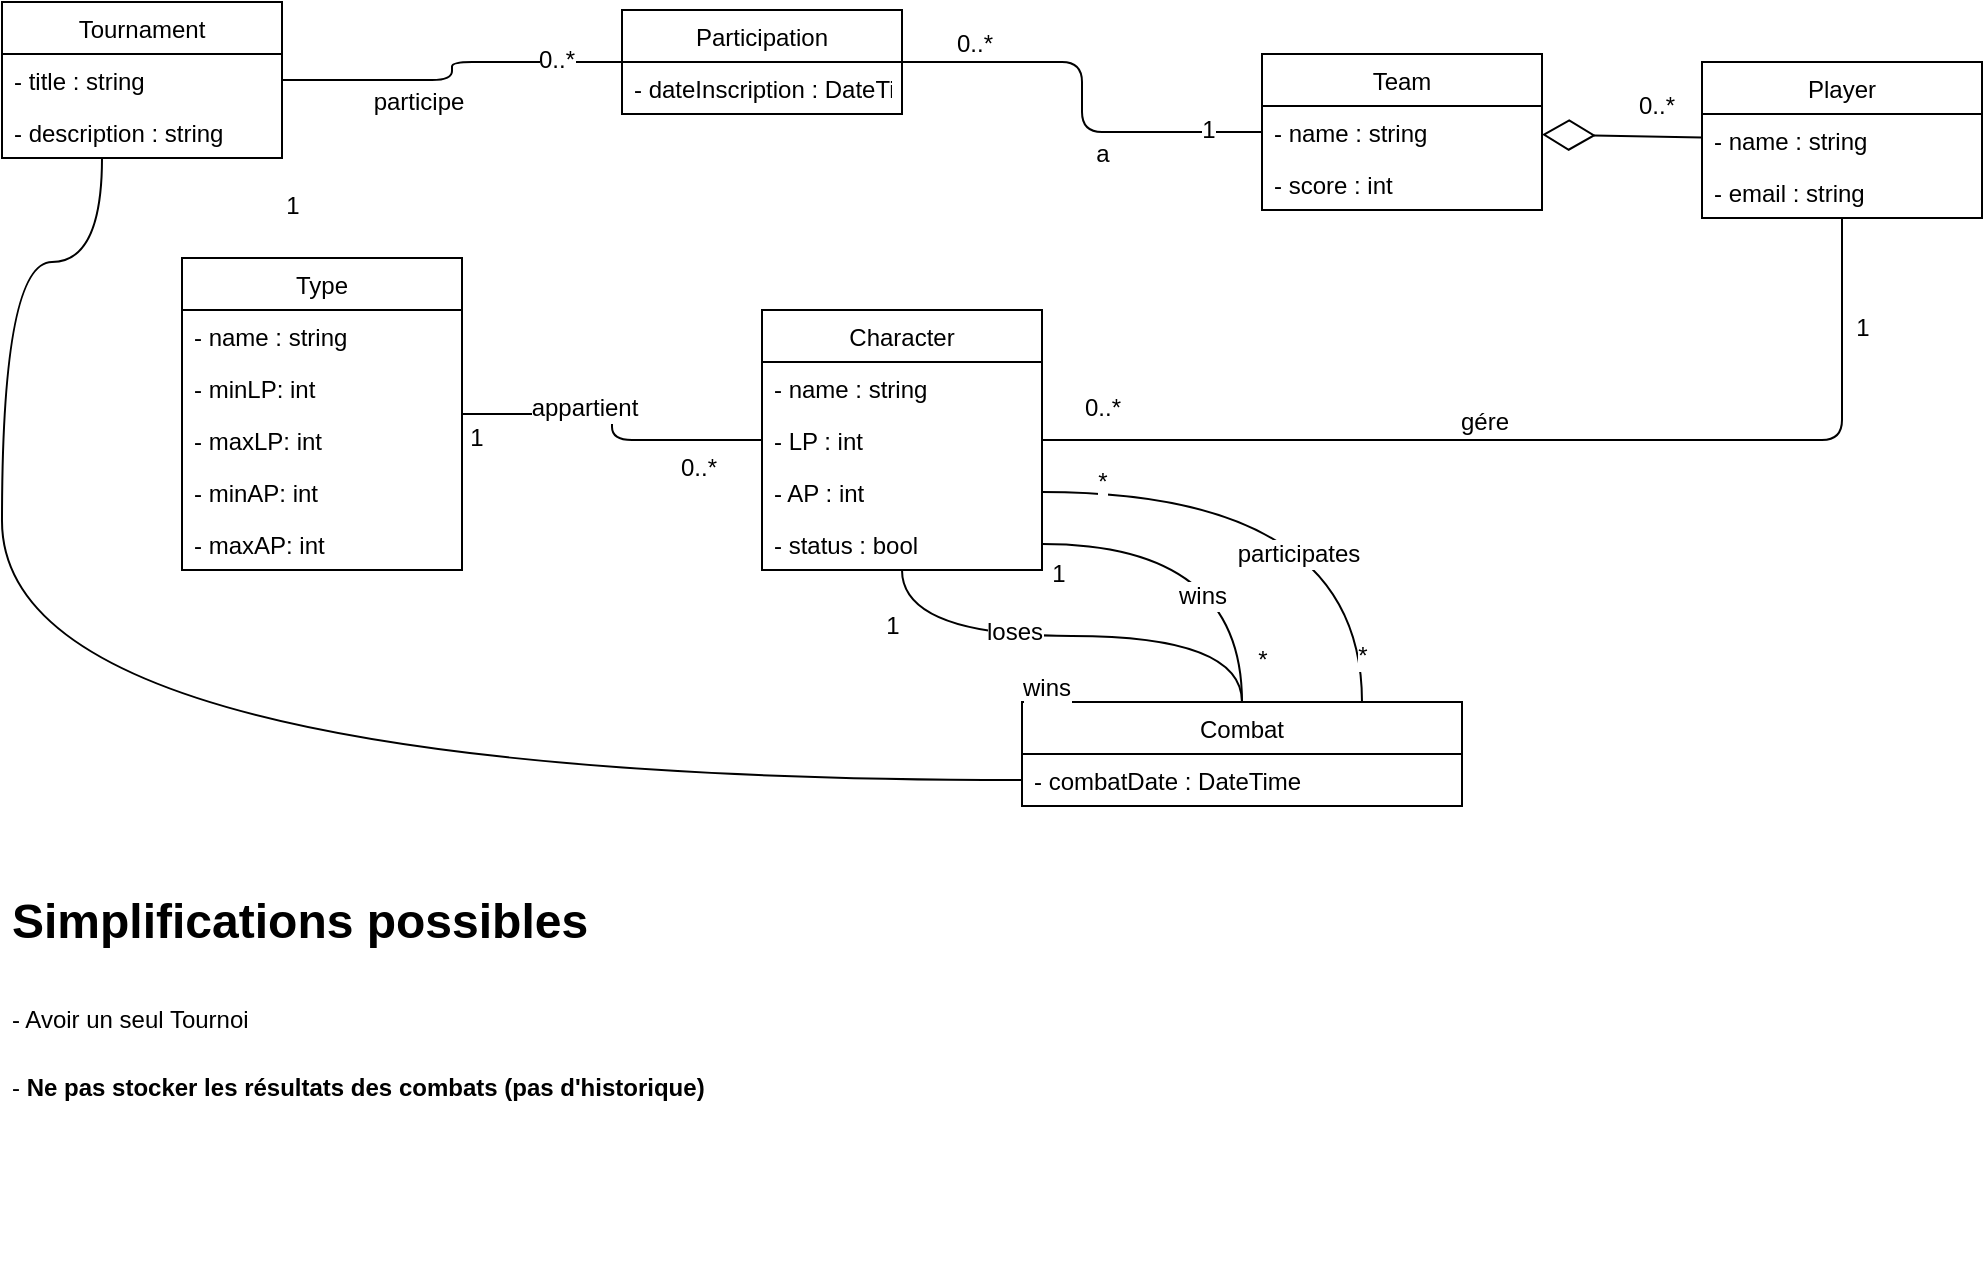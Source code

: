 <mxfile version="12.2.4" pages="1"><diagram id="wX1Cw5YeF97Y-G3zL2Mu" name="Page-1"><mxGraphModel dx="1216" dy="441" grid="1" gridSize="10" guides="1" tooltips="1" connect="1" arrows="1" fold="1" page="1" pageScale="1" pageWidth="850" pageHeight="1100" math="0" shadow="0"><root><mxCell id="0"/><mxCell id="1" parent="0"/><mxCell id="2" value="Player" style="swimlane;fontStyle=0;childLayout=stackLayout;horizontal=1;startSize=26;fillColor=none;horizontalStack=0;resizeParent=1;resizeParentMax=0;resizeLast=0;collapsible=1;marginBottom=0;" parent="1" vertex="1"><mxGeometry x="870" y="70" width="140" height="78" as="geometry"/></mxCell><mxCell id="3" value="- name : string" style="text;strokeColor=none;fillColor=none;align=left;verticalAlign=top;spacingLeft=4;spacingRight=4;overflow=hidden;rotatable=0;points=[[0,0.5],[1,0.5]];portConstraint=eastwest;" parent="2" vertex="1"><mxGeometry y="26" width="140" height="26" as="geometry"/></mxCell><mxCell id="68" value="- email : string" style="text;strokeColor=none;fillColor=none;align=left;verticalAlign=top;spacingLeft=4;spacingRight=4;overflow=hidden;rotatable=0;points=[[0,0.5],[1,0.5]];portConstraint=eastwest;" parent="2" vertex="1"><mxGeometry y="52" width="140" height="26" as="geometry"/></mxCell><mxCell id="6" value="Character" style="swimlane;fontStyle=0;childLayout=stackLayout;horizontal=1;startSize=26;fillColor=none;horizontalStack=0;resizeParent=1;resizeParentMax=0;resizeLast=0;collapsible=1;marginBottom=0;" parent="1" vertex="1"><mxGeometry x="400" y="194" width="140" height="130" as="geometry"/></mxCell><mxCell id="7" value="- name : string" style="text;strokeColor=none;fillColor=none;align=left;verticalAlign=top;spacingLeft=4;spacingRight=4;overflow=hidden;rotatable=0;points=[[0,0.5],[1,0.5]];portConstraint=eastwest;" parent="6" vertex="1"><mxGeometry y="26" width="140" height="26" as="geometry"/></mxCell><mxCell id="29" value="- LP : int" style="text;strokeColor=none;fillColor=none;align=left;verticalAlign=top;spacingLeft=4;spacingRight=4;overflow=hidden;rotatable=0;points=[[0,0.5],[1,0.5]];portConstraint=eastwest;" parent="6" vertex="1"><mxGeometry y="52" width="140" height="26" as="geometry"/></mxCell><mxCell id="69" value="- AP : int" style="text;strokeColor=none;fillColor=none;align=left;verticalAlign=top;spacingLeft=4;spacingRight=4;overflow=hidden;rotatable=0;points=[[0,0.5],[1,0.5]];portConstraint=eastwest;" parent="6" vertex="1"><mxGeometry y="78" width="140" height="26" as="geometry"/></mxCell><mxCell id="32" value="- status : bool" style="text;strokeColor=none;fillColor=none;align=left;verticalAlign=top;spacingLeft=4;spacingRight=4;overflow=hidden;rotatable=0;points=[[0,0.5],[1,0.5]];portConstraint=eastwest;" parent="6" vertex="1"><mxGeometry y="104" width="140" height="26" as="geometry"/></mxCell><mxCell id="8" value="Type" style="swimlane;fontStyle=0;childLayout=stackLayout;horizontal=1;startSize=26;fillColor=none;horizontalStack=0;resizeParent=1;resizeParentMax=0;resizeLast=0;collapsible=1;marginBottom=0;" parent="1" vertex="1"><mxGeometry x="110" y="168" width="140" height="156" as="geometry"/></mxCell><mxCell id="9" value="- name : string" style="text;strokeColor=none;fillColor=none;align=left;verticalAlign=top;spacingLeft=4;spacingRight=4;overflow=hidden;rotatable=0;points=[[0,0.5],[1,0.5]];portConstraint=eastwest;" parent="8" vertex="1"><mxGeometry y="26" width="140" height="26" as="geometry"/></mxCell><mxCell id="10" value="- minLP: int" style="text;strokeColor=none;fillColor=none;align=left;verticalAlign=top;spacingLeft=4;spacingRight=4;overflow=hidden;rotatable=0;points=[[0,0.5],[1,0.5]];portConstraint=eastwest;" parent="8" vertex="1"><mxGeometry y="52" width="140" height="26" as="geometry"/></mxCell><mxCell id="11" value="- maxLP: int" style="text;strokeColor=none;fillColor=none;align=left;verticalAlign=top;spacingLeft=4;spacingRight=4;overflow=hidden;rotatable=0;points=[[0,0.5],[1,0.5]];portConstraint=eastwest;" parent="8" vertex="1"><mxGeometry y="78" width="140" height="26" as="geometry"/></mxCell><mxCell id="13" value="- minAP: int" style="text;strokeColor=none;fillColor=none;align=left;verticalAlign=top;spacingLeft=4;spacingRight=4;overflow=hidden;rotatable=0;points=[[0,0.5],[1,0.5]];portConstraint=eastwest;" parent="8" vertex="1"><mxGeometry y="104" width="140" height="26" as="geometry"/></mxCell><mxCell id="14" value="- maxAP: int" style="text;strokeColor=none;fillColor=none;align=left;verticalAlign=top;spacingLeft=4;spacingRight=4;overflow=hidden;rotatable=0;points=[[0,0.5],[1,0.5]];portConstraint=eastwest;" parent="8" vertex="1"><mxGeometry y="130" width="140" height="26" as="geometry"/></mxCell><mxCell id="15" value="" style="endArrow=none;html=1;edgeStyle=orthogonalEdgeStyle;" parent="1" source="6" target="8" edge="1"><mxGeometry relative="1" as="geometry"><mxPoint x="20" y="250" as="sourcePoint"/><mxPoint x="180" y="250" as="targetPoint"/></mxGeometry></mxCell><mxCell id="18" value="appartient" style="text;html=1;resizable=0;points=[];align=center;verticalAlign=middle;labelBackgroundColor=#ffffff;" parent="15" vertex="1" connectable="0"><mxGeometry x="-0.205" y="-2" relative="1" as="geometry"><mxPoint x="-24" y="-14" as="offset"/></mxGeometry></mxCell><mxCell id="19" value="1" style="text;html=1;resizable=0;points=[];align=center;verticalAlign=middle;labelBackgroundColor=#ffffff;" parent="15" vertex="1" connectable="0"><mxGeometry x="0.826" y="-1" relative="1" as="geometry"><mxPoint x="-7" y="13" as="offset"/></mxGeometry></mxCell><mxCell id="20" value="0..*" style="text;html=1;resizable=0;points=[];align=center;verticalAlign=middle;labelBackgroundColor=#ffffff;" parent="15" vertex="1" connectable="0"><mxGeometry x="-0.879" y="2" relative="1" as="geometry"><mxPoint x="-22" y="12" as="offset"/></mxGeometry></mxCell><mxCell id="22" value="" style="endArrow=none;html=1;edgeStyle=orthogonalEdgeStyle;" parent="1" source="6" target="2" edge="1"><mxGeometry relative="1" as="geometry"><mxPoint x="505" y="296" as="sourcePoint"/><mxPoint x="630" y="248" as="targetPoint"/></mxGeometry></mxCell><mxCell id="23" value="gére" style="text;html=1;resizable=0;points=[];align=center;verticalAlign=middle;labelBackgroundColor=#ffffff;" parent="22" vertex="1" connectable="0"><mxGeometry x="-0.205" y="-2" relative="1" as="geometry"><mxPoint x="18" y="-11" as="offset"/></mxGeometry></mxCell><mxCell id="24" value="1" style="text;html=1;resizable=0;points=[];align=center;verticalAlign=middle;labelBackgroundColor=#ffffff;" parent="22" vertex="1" connectable="0"><mxGeometry x="0.826" y="-1" relative="1" as="geometry"><mxPoint x="9" y="10" as="offset"/></mxGeometry></mxCell><mxCell id="25" value="0..*" style="text;html=1;resizable=0;points=[];align=center;verticalAlign=middle;labelBackgroundColor=#ffffff;" parent="22" vertex="1" connectable="0"><mxGeometry x="-0.879" y="2" relative="1" as="geometry"><mxPoint x="-1" y="-14" as="offset"/></mxGeometry></mxCell><mxCell id="33" value="Team" style="swimlane;fontStyle=0;childLayout=stackLayout;horizontal=1;startSize=26;fillColor=none;horizontalStack=0;resizeParent=1;resizeParentMax=0;resizeLast=0;collapsible=1;marginBottom=0;" parent="1" vertex="1"><mxGeometry x="650" y="66" width="140" height="78" as="geometry"/></mxCell><mxCell id="34" value="- name : string" style="text;strokeColor=none;fillColor=none;align=left;verticalAlign=top;spacingLeft=4;spacingRight=4;overflow=hidden;rotatable=0;points=[[0,0.5],[1,0.5]];portConstraint=eastwest;" parent="33" vertex="1"><mxGeometry y="26" width="140" height="26" as="geometry"/></mxCell><mxCell id="42" value="- score : int" style="text;strokeColor=none;fillColor=none;align=left;verticalAlign=top;spacingLeft=4;spacingRight=4;overflow=hidden;rotatable=0;points=[[0,0.5],[1,0.5]];portConstraint=eastwest;" parent="33" vertex="1"><mxGeometry y="52" width="140" height="26" as="geometry"/></mxCell><mxCell id="40" value="" style="endArrow=diamondThin;endFill=0;endSize=24;html=1;" parent="1" source="2" target="33" edge="1"><mxGeometry width="160" relative="1" as="geometry"><mxPoint x="70" y="400" as="sourcePoint"/><mxPoint x="230" y="400" as="targetPoint"/></mxGeometry></mxCell><mxCell id="41" value="0..*" style="text;html=1;resizable=0;points=[];align=center;verticalAlign=middle;labelBackgroundColor=#ffffff;" parent="40" vertex="1" connectable="0"><mxGeometry x="-0.643" y="-2" relative="1" as="geometry"><mxPoint x="-9" y="-14" as="offset"/></mxGeometry></mxCell><mxCell id="70" style="edgeStyle=orthogonalEdgeStyle;rounded=0;orthogonalLoop=1;jettySize=auto;html=1;curved=1;endArrow=none;endFill=0;" parent="1" source="44" target="57" edge="1"><mxGeometry relative="1" as="geometry"><Array as="points"><mxPoint x="70" y="170"/><mxPoint x="20" y="170"/><mxPoint x="20" y="429"/></Array></mxGeometry></mxCell><mxCell id="44" value="Tournament" style="swimlane;fontStyle=0;childLayout=stackLayout;horizontal=1;startSize=26;fillColor=none;horizontalStack=0;resizeParent=1;resizeParentMax=0;resizeLast=0;collapsible=1;marginBottom=0;" parent="1" vertex="1"><mxGeometry x="20" y="40" width="140" height="78" as="geometry"/></mxCell><mxCell id="45" value="- title : string" style="text;strokeColor=none;fillColor=none;align=left;verticalAlign=top;spacingLeft=4;spacingRight=4;overflow=hidden;rotatable=0;points=[[0,0.5],[1,0.5]];portConstraint=eastwest;" parent="44" vertex="1"><mxGeometry y="26" width="140" height="26" as="geometry"/></mxCell><mxCell id="47" value="- description : string" style="text;strokeColor=none;fillColor=none;align=left;verticalAlign=top;spacingLeft=4;spacingRight=4;overflow=hidden;rotatable=0;points=[[0,0.5],[1,0.5]];portConstraint=eastwest;" parent="44" vertex="1"><mxGeometry y="52" width="140" height="26" as="geometry"/></mxCell><mxCell id="54" value="&lt;h1&gt;&lt;span&gt;Simplifications possibles&amp;nbsp;&lt;/span&gt;&lt;/h1&gt;&lt;h1&gt;&lt;span style=&quot;font-size: 12px ; font-weight: 400 ; text-align: center&quot;&gt;- Avoir un seul Tournoi&lt;/span&gt;&lt;/h1&gt;&lt;div&gt;&lt;span style=&quot;font-size: 12px ; font-weight: 400 ; text-align: center&quot;&gt;- &lt;/span&gt;&lt;span style=&quot;font-size: 12px ; text-align: center&quot;&gt;&lt;b&gt;Ne pas stocker les résultats des combats (pas d'historique)&lt;/b&gt;&lt;/span&gt;&lt;/div&gt;" style="text;html=1;strokeColor=none;fillColor=none;spacing=5;spacingTop=-20;whiteSpace=wrap;overflow=hidden;rounded=0;" parent="1" vertex="1"><mxGeometry x="20" y="480" width="570" height="190" as="geometry"/></mxCell><mxCell id="57" value="Combat" style="swimlane;fontStyle=0;childLayout=stackLayout;horizontal=1;startSize=26;fillColor=none;horizontalStack=0;resizeParent=1;resizeParentMax=0;resizeLast=0;collapsible=1;marginBottom=0;" parent="1" vertex="1"><mxGeometry x="530" y="390" width="220" height="52" as="geometry"/></mxCell><mxCell id="58" value="- combatDate : DateTime" style="text;strokeColor=none;fillColor=none;align=left;verticalAlign=top;spacingLeft=4;spacingRight=4;overflow=hidden;rotatable=0;points=[[0,0.5],[1,0.5]];portConstraint=eastwest;" parent="57" vertex="1"><mxGeometry y="26" width="220" height="26" as="geometry"/></mxCell><mxCell id="60" style="edgeStyle=orthogonalEdgeStyle;curved=1;rounded=0;orthogonalLoop=1;jettySize=auto;html=1;endArrow=none;endFill=0;" parent="1" source="32" target="57" edge="1"><mxGeometry relative="1" as="geometry"/></mxCell><mxCell id="64" value="*" style="text;html=1;resizable=0;points=[];align=center;verticalAlign=middle;labelBackgroundColor=#ffffff;" parent="60" vertex="1" connectable="0"><mxGeometry x="0.893" y="1" relative="1" as="geometry"><mxPoint x="9" y="-9" as="offset"/></mxGeometry></mxCell><mxCell id="65" value="1" style="text;html=1;resizable=0;points=[];align=center;verticalAlign=middle;labelBackgroundColor=#ffffff;" parent="60" vertex="1" connectable="0"><mxGeometry x="-0.877" y="-2" relative="1" as="geometry"><mxPoint x="-3" y="13" as="offset"/></mxGeometry></mxCell><mxCell id="71" value="wins" style="text;html=1;resizable=0;points=[];align=center;verticalAlign=middle;labelBackgroundColor=#ffffff;" parent="60" vertex="1" connectable="0"><mxGeometry x="-0.111" y="-26" relative="1" as="geometry"><mxPoint as="offset"/></mxGeometry></mxCell><mxCell id="73" style="edgeStyle=orthogonalEdgeStyle;curved=1;rounded=0;orthogonalLoop=1;jettySize=auto;html=1;endArrow=none;endFill=0;" parent="1" source="69" target="57" edge="1"><mxGeometry relative="1" as="geometry"><Array as="points"><mxPoint x="700" y="285"/></Array></mxGeometry></mxCell><mxCell id="74" value="participates" style="text;html=1;resizable=0;points=[];align=center;verticalAlign=middle;labelBackgroundColor=#ffffff;" parent="73" vertex="1" connectable="0"><mxGeometry x="-0.037" y="-31" relative="1" as="geometry"><mxPoint as="offset"/></mxGeometry></mxCell><mxCell id="75" value="*" style="text;html=1;resizable=0;points=[];align=center;verticalAlign=middle;labelBackgroundColor=#ffffff;" parent="73" vertex="1" connectable="0"><mxGeometry x="0.828" relative="1" as="geometry"><mxPoint as="offset"/></mxGeometry></mxCell><mxCell id="76" value="*" style="text;html=1;resizable=0;points=[];align=center;verticalAlign=middle;labelBackgroundColor=#ffffff;" parent="73" vertex="1" connectable="0"><mxGeometry x="-0.875" y="-2" relative="1" as="geometry"><mxPoint x="13" y="-7" as="offset"/></mxGeometry></mxCell><mxCell id="77" style="edgeStyle=orthogonalEdgeStyle;curved=1;rounded=0;orthogonalLoop=1;jettySize=auto;html=1;endArrow=none;endFill=0;" parent="1" source="6" target="57" edge="1"><mxGeometry relative="1" as="geometry"><mxPoint x="550" y="321" as="sourcePoint"/><mxPoint x="650" y="400" as="targetPoint"/></mxGeometry></mxCell><mxCell id="78" value="*" style="text;html=1;resizable=0;points=[];align=center;verticalAlign=middle;labelBackgroundColor=#ffffff;" parent="77" vertex="1" connectable="0"><mxGeometry x="0.893" y="1" relative="1" as="geometry"><mxPoint x="9" y="-9" as="offset"/></mxGeometry></mxCell><mxCell id="79" value="1" style="text;html=1;resizable=0;points=[];align=center;verticalAlign=middle;labelBackgroundColor=#ffffff;" parent="77" vertex="1" connectable="0"><mxGeometry x="-0.877" y="-2" relative="1" as="geometry"><mxPoint x="-3" y="13" as="offset"/></mxGeometry></mxCell><mxCell id="80" value="wins" style="text;html=1;resizable=0;points=[];align=center;verticalAlign=middle;labelBackgroundColor=#ffffff;" parent="77" vertex="1" connectable="0"><mxGeometry x="-0.111" y="-26" relative="1" as="geometry"><mxPoint as="offset"/></mxGeometry></mxCell><mxCell id="81" value="loses" style="text;html=1;resizable=0;points=[];align=center;verticalAlign=middle;labelBackgroundColor=#ffffff;" parent="77" vertex="1" connectable="0"><mxGeometry x="-0.246" y="2" relative="1" as="geometry"><mxPoint as="offset"/></mxGeometry></mxCell><mxCell id="82" value="" style="endArrow=none;html=1;edgeStyle=orthogonalEdgeStyle;" parent="1" source="44" target="90" edge="1"><mxGeometry relative="1" as="geometry"><mxPoint x="550" y="269" as="sourcePoint"/><mxPoint x="220" y="110" as="targetPoint"/></mxGeometry></mxCell><mxCell id="83" value="participe" style="text;html=1;resizable=0;points=[];align=center;verticalAlign=middle;labelBackgroundColor=#ffffff;" parent="82" vertex="1" connectable="0"><mxGeometry x="-0.205" y="-2" relative="1" as="geometry"><mxPoint x="-3" y="9" as="offset"/></mxGeometry></mxCell><mxCell id="98" value="1" style="text;html=1;resizable=0;points=[];align=center;verticalAlign=middle;labelBackgroundColor=#ffffff;" parent="82" vertex="1" connectable="0"><mxGeometry x="-0.001" y="46" relative="1" as="geometry"><mxPoint x="-34" y="67" as="offset"/></mxGeometry></mxCell><mxCell id="99" value="0..*" style="text;html=1;resizable=0;points=[];align=center;verticalAlign=middle;labelBackgroundColor=#ffffff;" parent="82" vertex="1" connectable="0"><mxGeometry x="0.633" y="1" relative="1" as="geometry"><mxPoint as="offset"/></mxGeometry></mxCell><mxCell id="86" value="" style="endArrow=none;html=1;edgeStyle=orthogonalEdgeStyle;" parent="1" source="33" target="90" edge="1"><mxGeometry relative="1" as="geometry"><mxPoint x="170" y="89" as="sourcePoint"/><mxPoint x="340" y="150" as="targetPoint"/></mxGeometry></mxCell><mxCell id="87" value="a" style="text;html=1;resizable=0;points=[];align=center;verticalAlign=middle;labelBackgroundColor=#ffffff;" parent="86" vertex="1" connectable="0"><mxGeometry x="-0.205" y="-2" relative="1" as="geometry"><mxPoint x="5" y="13" as="offset"/></mxGeometry></mxCell><mxCell id="88" value="0..*" style="text;html=1;resizable=0;points=[];align=center;verticalAlign=middle;labelBackgroundColor=#ffffff;" parent="86" vertex="1" connectable="0"><mxGeometry x="0.826" y="-1" relative="1" as="geometry"><mxPoint x="17" y="-8" as="offset"/></mxGeometry></mxCell><mxCell id="100" value="1" style="text;html=1;resizable=0;points=[];align=center;verticalAlign=middle;labelBackgroundColor=#ffffff;" parent="86" vertex="1" connectable="0"><mxGeometry x="-0.743" y="-1" relative="1" as="geometry"><mxPoint as="offset"/></mxGeometry></mxCell><mxCell id="90" value="Participation" style="swimlane;fontStyle=0;childLayout=stackLayout;horizontal=1;startSize=26;fillColor=none;horizontalStack=0;resizeParent=1;resizeParentMax=0;resizeLast=0;collapsible=1;marginBottom=0;" parent="1" vertex="1"><mxGeometry x="330" y="44" width="140" height="52" as="geometry"/></mxCell><mxCell id="91" value="- dateInscription : DateTime" style="text;strokeColor=none;fillColor=none;align=left;verticalAlign=top;spacingLeft=4;spacingRight=4;overflow=hidden;rotatable=0;points=[[0,0.5],[1,0.5]];portConstraint=eastwest;" parent="90" vertex="1"><mxGeometry y="26" width="140" height="26" as="geometry"/></mxCell></root></mxGraphModel></diagram></mxfile>